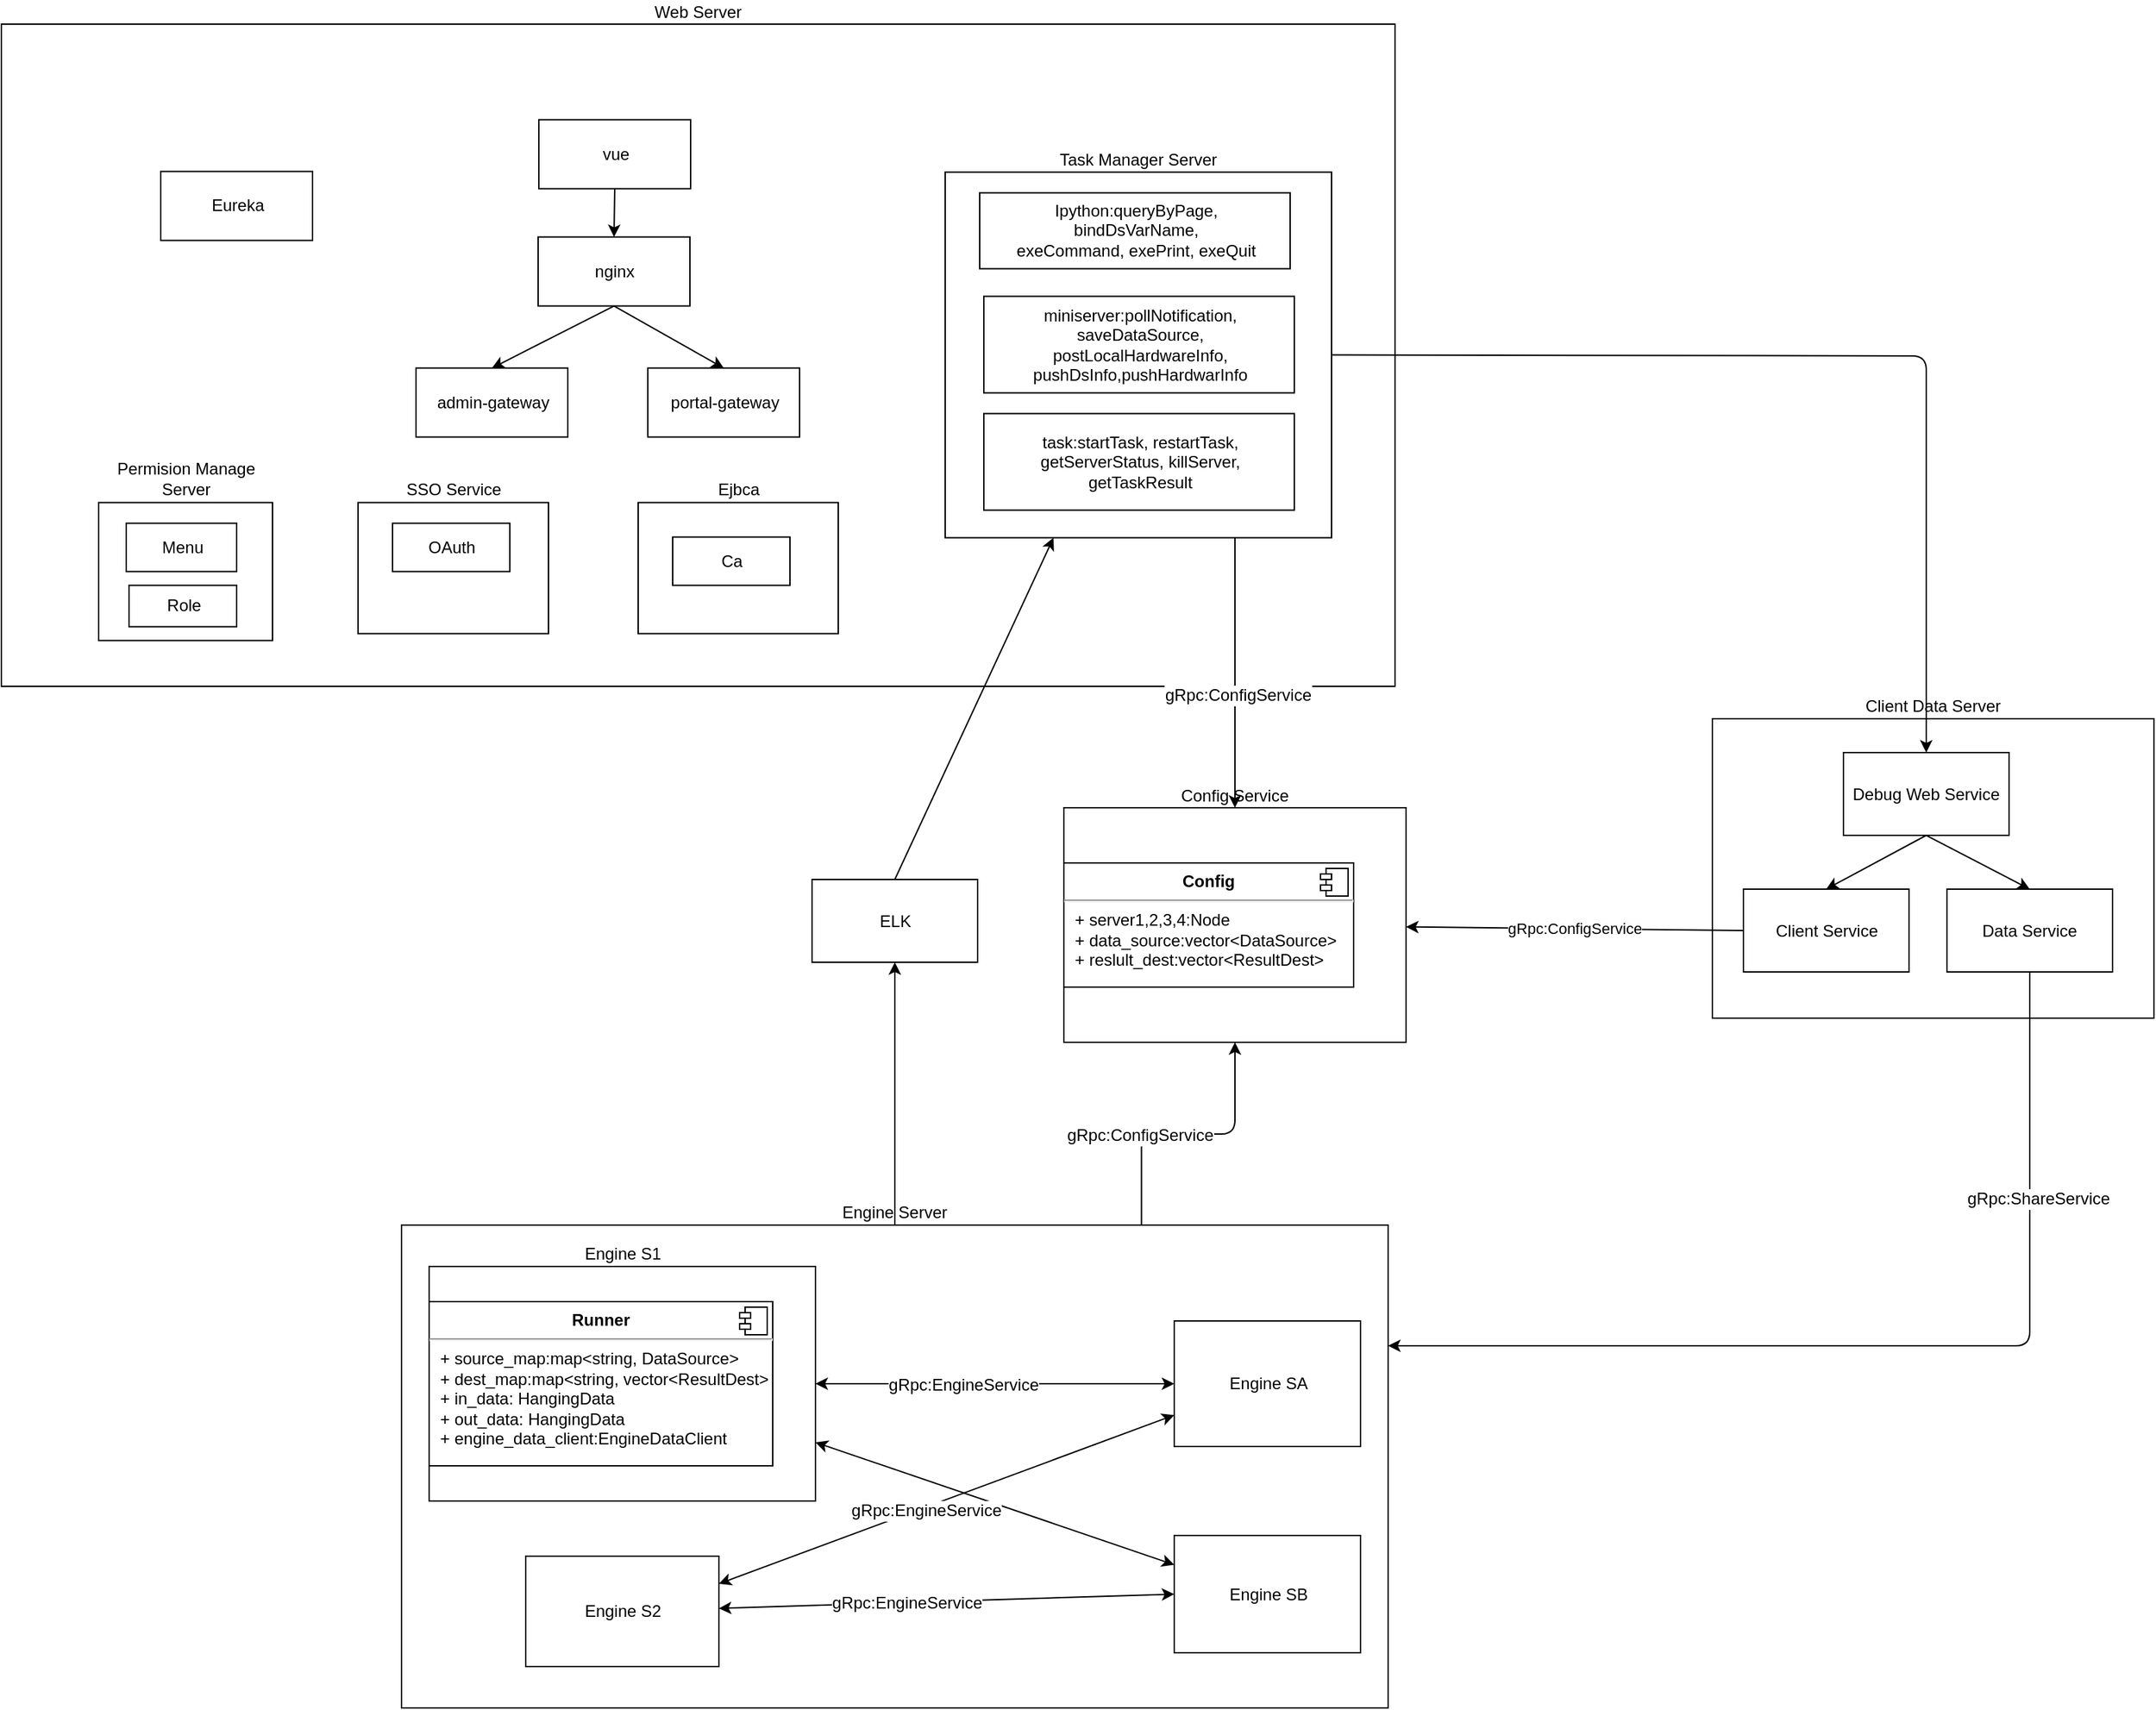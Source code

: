 <mxfile version="10.6.0" type="github"><diagram id="qjX3kxyQt8vl-2oXAutQ" name="Page-1"><mxGraphModel dx="1591" dy="1016" grid="1" gridSize="10" guides="1" tooltips="1" connect="1" arrows="1" fold="1" page="1" pageScale="1" pageWidth="827" pageHeight="1169" math="0" shadow="0"><root><mxCell id="0"/><mxCell id="1" parent="0"/><UserObject label="Web Server" treeRoot="1" id="pDZX20AE8ElxJlWNmtBF-116"><mxCell style="whiteSpace=wrap;html=1;align=center;treeFolding=1;container=1;recursiveResize=0;labelPosition=center;verticalLabelPosition=top;verticalAlign=bottom;" vertex="1" parent="1"><mxGeometry x="30" y="79.5" width="1010" height="480" as="geometry"/></mxCell></UserObject><UserObject label="Task Manager Server" treeRoot="1" id="pDZX20AE8ElxJlWNmtBF-45"><mxCell style="whiteSpace=wrap;html=1;align=center;treeFolding=1;container=1;recursiveResize=0;labelPosition=center;verticalLabelPosition=top;verticalAlign=bottom;" vertex="1" parent="pDZX20AE8ElxJlWNmtBF-116"><mxGeometry x="684" y="107.286" width="280" height="265" as="geometry"/></mxCell></UserObject><mxCell id="pDZX20AE8ElxJlWNmtBF-86" value="Ipython:queryByPage, &lt;br&gt;bindDsVarName,&lt;br&gt;exeCommand, exePrint, exeQuit&lt;br&gt;" style="html=1;" vertex="1" parent="pDZX20AE8ElxJlWNmtBF-45"><mxGeometry x="25" y="15" width="225" height="55" as="geometry"/></mxCell><mxCell id="pDZX20AE8ElxJlWNmtBF-92" value="miniserver:pollNotification,&lt;br&gt;saveDataSource, &lt;br&gt;postLocalHardwareInfo, &lt;br&gt;pushDsInfo,pushHardwarInfo&lt;br&gt;" style="html=1;" vertex="1" parent="pDZX20AE8ElxJlWNmtBF-45"><mxGeometry x="28" y="90" width="225" height="70" as="geometry"/></mxCell><mxCell id="pDZX20AE8ElxJlWNmtBF-93" value="task:startTask, restartTask, &lt;br&gt;getServerStatus, killServer, &lt;br&gt;getTaskResult&lt;br&gt;" style="html=1;" vertex="1" parent="pDZX20AE8ElxJlWNmtBF-45"><mxGeometry x="28" y="175" width="225" height="70" as="geometry"/></mxCell><UserObject label="Permision Manage Server" treeRoot="1" id="pDZX20AE8ElxJlWNmtBF-49"><mxCell style="whiteSpace=wrap;html=1;align=center;treeFolding=1;container=1;recursiveResize=0;labelPosition=center;verticalLabelPosition=top;verticalAlign=bottom;" vertex="1" parent="pDZX20AE8ElxJlWNmtBF-116"><mxGeometry x="70.5" y="346.786" width="126" height="100" as="geometry"/></mxCell></UserObject><mxCell id="pDZX20AE8ElxJlWNmtBF-85" value="Menu" style="html=1;" vertex="1" parent="pDZX20AE8ElxJlWNmtBF-49"><mxGeometry x="20" y="15" width="80" height="35" as="geometry"/></mxCell><mxCell id="pDZX20AE8ElxJlWNmtBF-97" value="Role" style="html=1;" vertex="1" parent="pDZX20AE8ElxJlWNmtBF-49"><mxGeometry x="22" y="60" width="78" height="30" as="geometry"/></mxCell><mxCell id="pDZX20AE8ElxJlWNmtBF-57" value="admin-gateway" style="html=1;" vertex="1" parent="pDZX20AE8ElxJlWNmtBF-116"><mxGeometry x="300.5" y="249.286" width="110" height="50" as="geometry"/></mxCell><mxCell id="pDZX20AE8ElxJlWNmtBF-58" value="portal-gateway" style="html=1;" vertex="1" parent="pDZX20AE8ElxJlWNmtBF-116"><mxGeometry x="468.5" y="249.286" width="110" height="50" as="geometry"/></mxCell><mxCell id="pDZX20AE8ElxJlWNmtBF-61" value="nginx&lt;br&gt;" style="html=1;" vertex="1" parent="pDZX20AE8ElxJlWNmtBF-116"><mxGeometry x="389" y="154.286" width="110" height="50" as="geometry"/></mxCell><mxCell id="pDZX20AE8ElxJlWNmtBF-62" value="Eureka&lt;br&gt;" style="html=1;" vertex="1" parent="pDZX20AE8ElxJlWNmtBF-116"><mxGeometry x="115.5" y="106.786" width="110" height="50" as="geometry"/></mxCell><mxCell id="pDZX20AE8ElxJlWNmtBF-73" value="vue&lt;br&gt;" style="html=1;" vertex="1" parent="pDZX20AE8ElxJlWNmtBF-116"><mxGeometry x="389.5" y="69.286" width="110" height="50" as="geometry"/></mxCell><mxCell id="pDZX20AE8ElxJlWNmtBF-81" value="" style="endArrow=classic;html=1;exitX=0.5;exitY=1;exitDx=0;exitDy=0;entryX=0.5;entryY=0;entryDx=0;entryDy=0;" edge="1" parent="pDZX20AE8ElxJlWNmtBF-116" source="pDZX20AE8ElxJlWNmtBF-61" target="pDZX20AE8ElxJlWNmtBF-57"><mxGeometry width="50" height="50" relative="1" as="geometry"><mxPoint x="440.5" y="336.786" as="sourcePoint"/><mxPoint x="490.5" y="286.786" as="targetPoint"/></mxGeometry></mxCell><UserObject label="SSO Service" treeRoot="1" id="pDZX20AE8ElxJlWNmtBF-88"><mxCell style="whiteSpace=wrap;html=1;align=center;treeFolding=1;container=1;recursiveResize=0;labelPosition=center;verticalLabelPosition=top;verticalAlign=bottom;" vertex="1" parent="pDZX20AE8ElxJlWNmtBF-116"><mxGeometry x="258.5" y="346.786" width="138" height="95" as="geometry"/></mxCell></UserObject><mxCell id="pDZX20AE8ElxJlWNmtBF-89" value="OAuth" style="html=1;" vertex="1" parent="pDZX20AE8ElxJlWNmtBF-88"><mxGeometry x="25" y="15" width="85" height="35" as="geometry"/></mxCell><UserObject label="Ejbca" treeRoot="1" id="pDZX20AE8ElxJlWNmtBF-90"><mxCell style="whiteSpace=wrap;html=1;align=center;treeFolding=1;container=1;recursiveResize=0;labelPosition=center;verticalLabelPosition=top;verticalAlign=bottom;" vertex="1" parent="pDZX20AE8ElxJlWNmtBF-116"><mxGeometry x="461.5" y="346.786" width="145" height="95" as="geometry"/></mxCell></UserObject><mxCell id="pDZX20AE8ElxJlWNmtBF-98" value="Ca" style="html=1;" vertex="1" parent="pDZX20AE8ElxJlWNmtBF-90"><mxGeometry x="25" y="25" width="85" height="35" as="geometry"/></mxCell><mxCell id="pDZX20AE8ElxJlWNmtBF-95" value="" style="endArrow=classic;html=1;exitX=0.5;exitY=1;exitDx=0;exitDy=0;entryX=0.5;entryY=0;entryDx=0;entryDy=0;" edge="1" parent="pDZX20AE8ElxJlWNmtBF-116" source="pDZX20AE8ElxJlWNmtBF-73" target="pDZX20AE8ElxJlWNmtBF-61"><mxGeometry width="50" height="50" relative="1" as="geometry"><mxPoint x="256.5" y="136.786" as="sourcePoint"/><mxPoint x="306.5" y="86.786" as="targetPoint"/></mxGeometry></mxCell><mxCell id="pDZX20AE8ElxJlWNmtBF-96" value="" style="endArrow=classic;html=1;exitX=0.5;exitY=1;exitDx=0;exitDy=0;entryX=0.5;entryY=0;entryDx=0;entryDy=0;" edge="1" parent="pDZX20AE8ElxJlWNmtBF-116" source="pDZX20AE8ElxJlWNmtBF-61" target="pDZX20AE8ElxJlWNmtBF-58"><mxGeometry width="50" height="50" relative="1" as="geometry"><mxPoint x="586.5" y="186.786" as="sourcePoint"/><mxPoint x="636.5" y="136.786" as="targetPoint"/></mxGeometry></mxCell><UserObject label="Engine Server" treeRoot="1" id="pDZX20AE8ElxJlWNmtBF-1"><mxCell style="whiteSpace=wrap;html=1;align=center;treeFolding=1;container=1;recursiveResize=0;labelPosition=center;verticalLabelPosition=top;verticalAlign=bottom;" vertex="1" parent="1"><mxGeometry x="320" y="950" width="715" height="350" as="geometry"/></mxCell></UserObject><mxCell id="pDZX20AE8ElxJlWNmtBF-5" value="Engine S1&lt;br&gt;" style="html=1;labelPosition=center;verticalLabelPosition=top;align=center;verticalAlign=bottom;" vertex="1" parent="pDZX20AE8ElxJlWNmtBF-1"><mxGeometry x="20" y="30" width="280" height="170" as="geometry"/></mxCell><mxCell id="pDZX20AE8ElxJlWNmtBF-19" value="Engine SA&lt;br&gt;" style="html=1;labelPosition=center;verticalLabelPosition=middle;align=center;verticalAlign=middle;" vertex="1" parent="pDZX20AE8ElxJlWNmtBF-1"><mxGeometry x="560" y="69.5" width="135" height="91" as="geometry"/></mxCell><mxCell id="pDZX20AE8ElxJlWNmtBF-34" value="" style="endArrow=classic;startArrow=classic;html=1;entryX=0;entryY=0.5;entryDx=0;entryDy=0;" edge="1" parent="pDZX20AE8ElxJlWNmtBF-1" source="pDZX20AE8ElxJlWNmtBF-5" target="pDZX20AE8ElxJlWNmtBF-19"><mxGeometry width="50" height="50" relative="1" as="geometry"><mxPoint x="280" y="140" as="sourcePoint"/><mxPoint x="330" y="90" as="targetPoint"/></mxGeometry></mxCell><mxCell id="pDZX20AE8ElxJlWNmtBF-35" value="gRpc:EngineService" style="text;html=1;resizable=0;points=[];align=center;verticalAlign=middle;labelBackgroundColor=#ffffff;" vertex="1" connectable="0" parent="pDZX20AE8ElxJlWNmtBF-34"><mxGeometry x="-0.179" y="-1" relative="1" as="geometry"><mxPoint as="offset"/></mxGeometry></mxCell><mxCell id="pDZX20AE8ElxJlWNmtBF-38" value="&lt;p style=&quot;margin: 0px ; margin-top: 6px ; text-align: center&quot;&gt;&lt;b&gt;Runner&lt;/b&gt;&lt;/p&gt;&lt;hr&gt;&lt;p style=&quot;margin: 0px ; margin-left: 8px&quot;&gt;+ source_map:map&amp;lt;string, DataSource&amp;gt;&lt;/p&gt;&lt;p style=&quot;margin: 0px ; margin-left: 8px&quot;&gt;+ dest_map:map&amp;lt;string, vector&amp;lt;ResultDest&amp;gt;&lt;/p&gt;&lt;p style=&quot;margin: 0px ; margin-left: 8px&quot;&gt;+ in_data: HangingData&lt;br&gt;+ out_data: HangingData&lt;/p&gt;&lt;p style=&quot;margin: 0px ; margin-left: 8px&quot;&gt;+ engine_data_client:&lt;span&gt;EngineDataClient&lt;/span&gt;&lt;/p&gt;" style="align=left;overflow=fill;html=1;" vertex="1" parent="pDZX20AE8ElxJlWNmtBF-1"><mxGeometry x="20" y="55.5" width="249" height="119" as="geometry"/></mxCell><mxCell id="pDZX20AE8ElxJlWNmtBF-39" value="" style="shape=component;jettyWidth=8;jettyHeight=4;" vertex="1" parent="pDZX20AE8ElxJlWNmtBF-38"><mxGeometry x="1" width="20" height="20" relative="1" as="geometry"><mxPoint x="-24" y="4" as="offset"/></mxGeometry></mxCell><mxCell id="pDZX20AE8ElxJlWNmtBF-24" value="Engine SB&lt;br&gt;" style="html=1;labelPosition=center;verticalLabelPosition=middle;align=center;verticalAlign=middle;" vertex="1" parent="pDZX20AE8ElxJlWNmtBF-1"><mxGeometry x="560" y="225" width="135" height="85" as="geometry"/></mxCell><mxCell id="pDZX20AE8ElxJlWNmtBF-31" value="" style="endArrow=classic;startArrow=classic;html=1;entryX=1;entryY=0.75;entryDx=0;entryDy=0;exitX=0;exitY=0.25;exitDx=0;exitDy=0;" edge="1" parent="pDZX20AE8ElxJlWNmtBF-1" source="pDZX20AE8ElxJlWNmtBF-24" target="pDZX20AE8ElxJlWNmtBF-5"><mxGeometry width="50" height="50" relative="1" as="geometry"><mxPoint x="315" y="270" as="sourcePoint"/><mxPoint x="365" y="220" as="targetPoint"/></mxGeometry></mxCell><mxCell id="pDZX20AE8ElxJlWNmtBF-23" value="Engine S2&lt;br&gt;" style="html=1;labelPosition=center;verticalLabelPosition=middle;align=center;verticalAlign=middle;" vertex="1" parent="pDZX20AE8ElxJlWNmtBF-1"><mxGeometry x="90" y="240" width="140" height="80" as="geometry"/></mxCell><mxCell id="pDZX20AE8ElxJlWNmtBF-32" value="" style="endArrow=classic;startArrow=classic;html=1;entryX=1;entryY=0.25;entryDx=0;entryDy=0;exitX=0;exitY=0.75;exitDx=0;exitDy=0;" edge="1" parent="pDZX20AE8ElxJlWNmtBF-1" source="pDZX20AE8ElxJlWNmtBF-19" target="pDZX20AE8ElxJlWNmtBF-23"><mxGeometry width="50" height="50" relative="1" as="geometry"><mxPoint x="365" y="273" as="sourcePoint"/><mxPoint x="175" y="177" as="targetPoint"/></mxGeometry></mxCell><mxCell id="pDZX20AE8ElxJlWNmtBF-33" value="gRpc:EngineService" style="text;html=1;resizable=0;points=[];align=center;verticalAlign=middle;labelBackgroundColor=#ffffff;" vertex="1" connectable="0" parent="pDZX20AE8ElxJlWNmtBF-32"><mxGeometry x="0.223" relative="1" as="geometry"><mxPoint x="21" y="-5.5" as="offset"/></mxGeometry></mxCell><mxCell id="pDZX20AE8ElxJlWNmtBF-36" value="" style="endArrow=classic;startArrow=classic;html=1;entryX=0;entryY=0.5;entryDx=0;entryDy=0;" edge="1" parent="pDZX20AE8ElxJlWNmtBF-1" source="pDZX20AE8ElxJlWNmtBF-23" target="pDZX20AE8ElxJlWNmtBF-24"><mxGeometry width="50" height="50" relative="1" as="geometry"><mxPoint x="235" y="340" as="sourcePoint"/><mxPoint x="285" y="290" as="targetPoint"/></mxGeometry></mxCell><mxCell id="pDZX20AE8ElxJlWNmtBF-37" value="gRpc:EngineService" style="text;html=1;resizable=0;points=[];align=center;verticalAlign=middle;labelBackgroundColor=#ffffff;" vertex="1" connectable="0" parent="pDZX20AE8ElxJlWNmtBF-36"><mxGeometry x="-0.179" relative="1" as="geometry"><mxPoint as="offset"/></mxGeometry></mxCell><UserObject label="Config Service" treeRoot="1" id="pDZX20AE8ElxJlWNmtBF-10"><mxCell style="whiteSpace=wrap;html=1;align=center;treeFolding=1;container=1;recursiveResize=0;labelPosition=center;verticalLabelPosition=top;verticalAlign=bottom;" vertex="1" parent="1"><mxGeometry x="800" y="647.5" width="248" height="170" as="geometry"/></mxCell></UserObject><mxCell id="pDZX20AE8ElxJlWNmtBF-43" value="&lt;p style=&quot;margin: 0px ; margin-top: 6px ; text-align: center&quot;&gt;&lt;b&gt;Config&lt;/b&gt;&lt;/p&gt;&lt;hr&gt;&lt;p style=&quot;margin: 0px ; margin-left: 8px&quot;&gt;+ server1,2,3,4:Node&lt;br&gt;+ data_source:vector&amp;lt;DataSource&amp;gt;&lt;/p&gt;&lt;p style=&quot;margin: 0px ; margin-left: 8px&quot;&gt;+ reslult_dest:vector&amp;lt;ResultDest&amp;gt;&lt;/p&gt;" style="align=left;overflow=fill;html=1;" vertex="1" parent="pDZX20AE8ElxJlWNmtBF-10"><mxGeometry y="40" width="210" height="90" as="geometry"/></mxCell><mxCell id="pDZX20AE8ElxJlWNmtBF-44" value="" style="shape=component;jettyWidth=8;jettyHeight=4;" vertex="1" parent="pDZX20AE8ElxJlWNmtBF-43"><mxGeometry x="1" width="20" height="20" relative="1" as="geometry"><mxPoint x="-24" y="4" as="offset"/></mxGeometry></mxCell><UserObject label="Client Data Server" treeRoot="1" id="pDZX20AE8ElxJlWNmtBF-11"><mxCell style="whiteSpace=wrap;html=1;align=center;treeFolding=1;container=1;recursiveResize=0;labelPosition=center;verticalLabelPosition=top;verticalAlign=bottom;" vertex="1" parent="1"><mxGeometry x="1270" y="583" width="320" height="217" as="geometry"/></mxCell></UserObject><UserObject label="Debug Web Service" treeRoot="1" id="pDZX20AE8ElxJlWNmtBF-63"><mxCell style="whiteSpace=wrap;html=1;align=center;treeFolding=1;container=1;recursiveResize=0;" vertex="1" parent="pDZX20AE8ElxJlWNmtBF-11"><mxGeometry x="95" y="24.5" width="120" height="60" as="geometry"/></mxCell></UserObject><UserObject label="Client Service" treeRoot="1" id="pDZX20AE8ElxJlWNmtBF-67"><mxCell style="whiteSpace=wrap;html=1;align=center;treeFolding=1;container=1;recursiveResize=0;labelPosition=center;verticalLabelPosition=middle;verticalAlign=middle;" vertex="1" parent="pDZX20AE8ElxJlWNmtBF-11"><mxGeometry x="22.5" y="123.5" width="120" height="60" as="geometry"/></mxCell></UserObject><mxCell id="pDZX20AE8ElxJlWNmtBF-84" value="" style="endArrow=classic;html=1;exitX=0.5;exitY=1;exitDx=0;exitDy=0;entryX=0.5;entryY=0;entryDx=0;entryDy=0;" edge="1" parent="pDZX20AE8ElxJlWNmtBF-11" source="pDZX20AE8ElxJlWNmtBF-63" target="pDZX20AE8ElxJlWNmtBF-67"><mxGeometry width="50" height="50" relative="1" as="geometry"><mxPoint x="425" y="190" as="sourcePoint"/><mxPoint x="475" y="140" as="targetPoint"/></mxGeometry></mxCell><UserObject label="Data Service" treeRoot="1" id="pDZX20AE8ElxJlWNmtBF-94"><mxCell style="whiteSpace=wrap;html=1;align=center;treeFolding=1;container=1;recursiveResize=0;labelPosition=center;verticalLabelPosition=middle;verticalAlign=middle;" vertex="1" parent="pDZX20AE8ElxJlWNmtBF-11"><mxGeometry x="170" y="123.5" width="120" height="60" as="geometry"/></mxCell></UserObject><mxCell id="pDZX20AE8ElxJlWNmtBF-83" value="" style="endArrow=classic;html=1;entryX=0.5;entryY=0;entryDx=0;entryDy=0;exitX=0.5;exitY=1;exitDx=0;exitDy=0;" edge="1" parent="pDZX20AE8ElxJlWNmtBF-11" source="pDZX20AE8ElxJlWNmtBF-63" target="pDZX20AE8ElxJlWNmtBF-94"><mxGeometry width="50" height="50" relative="1" as="geometry"><mxPoint x="117.5" y="80" as="sourcePoint"/><mxPoint x="97.5" y="45" as="targetPoint"/></mxGeometry></mxCell><UserObject label="ELK" treeRoot="1" id="pDZX20AE8ElxJlWNmtBF-76"><mxCell style="whiteSpace=wrap;html=1;align=center;treeFolding=1;container=1;recursiveResize=0;" vertex="1" parent="1"><mxGeometry x="617.5" y="699.5" width="120" height="60" as="geometry"/></mxCell></UserObject><mxCell id="pDZX20AE8ElxJlWNmtBF-78" value="" style="endArrow=classic;html=1;entryX=0.5;entryY=1;entryDx=0;entryDy=0;exitX=0.5;exitY=0;exitDx=0;exitDy=0;" edge="1" parent="1" source="pDZX20AE8ElxJlWNmtBF-1" target="pDZX20AE8ElxJlWNmtBF-76"><mxGeometry width="50" height="50" relative="1" as="geometry"><mxPoint x="740" y="670" as="sourcePoint"/><mxPoint x="790" y="620" as="targetPoint"/></mxGeometry></mxCell><mxCell id="pDZX20AE8ElxJlWNmtBF-80" value="" style="endArrow=classic;html=1;exitX=0.5;exitY=0;exitDx=0;exitDy=0;" edge="1" parent="1" source="pDZX20AE8ElxJlWNmtBF-76" target="pDZX20AE8ElxJlWNmtBF-45"><mxGeometry width="50" height="50" relative="1" as="geometry"><mxPoint x="1050" y="620" as="sourcePoint"/><mxPoint x="873" y="471" as="targetPoint"/></mxGeometry></mxCell><mxCell id="pDZX20AE8ElxJlWNmtBF-108" value="" style="edgeStyle=elbowEdgeStyle;elbow=horizontal;endArrow=classic;html=1;exitX=0.5;exitY=1;exitDx=0;exitDy=0;entryX=1;entryY=0.25;entryDx=0;entryDy=0;" edge="1" parent="1" source="pDZX20AE8ElxJlWNmtBF-94" target="pDZX20AE8ElxJlWNmtBF-1"><mxGeometry width="50" height="50" relative="1" as="geometry"><mxPoint x="1200" y="1020" as="sourcePoint"/><mxPoint x="1250" y="970" as="targetPoint"/><Array as="points"><mxPoint x="1500" y="880"/></Array></mxGeometry></mxCell><mxCell id="pDZX20AE8ElxJlWNmtBF-109" value="gRpc:ShareService" style="text;html=1;resizable=0;points=[];align=center;verticalAlign=middle;labelBackgroundColor=#ffffff;" vertex="1" connectable="0" parent="pDZX20AE8ElxJlWNmtBF-108"><mxGeometry x="-0.24" y="-1" relative="1" as="geometry"><mxPoint x="14" y="-106" as="offset"/></mxGeometry></mxCell><mxCell id="pDZX20AE8ElxJlWNmtBF-111" value="" style="edgeStyle=elbowEdgeStyle;elbow=vertical;endArrow=classic;html=1;exitX=1;exitY=0.5;exitDx=0;exitDy=0;entryX=0.5;entryY=0;entryDx=0;entryDy=0;" edge="1" parent="1" source="pDZX20AE8ElxJlWNmtBF-45" target="pDZX20AE8ElxJlWNmtBF-63"><mxGeometry width="50" height="50" relative="1" as="geometry"><mxPoint x="1220" y="480" as="sourcePoint"/><mxPoint x="1270" y="430" as="targetPoint"/><Array as="points"><mxPoint x="1170" y="320"/></Array></mxGeometry></mxCell><mxCell id="pDZX20AE8ElxJlWNmtBF-114" value="" style="edgeStyle=elbowEdgeStyle;elbow=vertical;endArrow=classic;html=1;entryX=0.5;entryY=1;entryDx=0;entryDy=0;exitX=0.75;exitY=0;exitDx=0;exitDy=0;" edge="1" parent="1" source="pDZX20AE8ElxJlWNmtBF-1" target="pDZX20AE8ElxJlWNmtBF-10"><mxGeometry width="50" height="50" relative="1" as="geometry"><mxPoint x="170" y="1000" as="sourcePoint"/><mxPoint x="220" y="950" as="targetPoint"/></mxGeometry></mxCell><mxCell id="pDZX20AE8ElxJlWNmtBF-115" value="&lt;span&gt;gRpc:ConfigService&lt;/span&gt;" style="text;html=1;resizable=0;points=[];align=center;verticalAlign=middle;labelBackgroundColor=#ffffff;" vertex="1" connectable="0" parent="pDZX20AE8ElxJlWNmtBF-114"><mxGeometry x="-0.282" y="13" relative="1" as="geometry"><mxPoint x="-7.5" y="13.5" as="offset"/></mxGeometry></mxCell><mxCell id="pDZX20AE8ElxJlWNmtBF-117" value="gRpc:ConfigService" style="endArrow=classic;html=1;exitX=0;exitY=0.5;exitDx=0;exitDy=0;" edge="1" parent="1" source="pDZX20AE8ElxJlWNmtBF-67" target="pDZX20AE8ElxJlWNmtBF-10"><mxGeometry width="50" height="50" relative="1" as="geometry"><mxPoint x="1190" y="940" as="sourcePoint"/><mxPoint x="1240" y="890" as="targetPoint"/></mxGeometry></mxCell><mxCell id="pDZX20AE8ElxJlWNmtBF-118" value="" style="endArrow=classic;html=1;exitX=0.75;exitY=1;exitDx=0;exitDy=0;" edge="1" parent="1" source="pDZX20AE8ElxJlWNmtBF-45" target="pDZX20AE8ElxJlWNmtBF-10"><mxGeometry width="50" height="50" relative="1" as="geometry"><mxPoint x="1130" y="600" as="sourcePoint"/><mxPoint x="1180" y="550" as="targetPoint"/></mxGeometry></mxCell><mxCell id="pDZX20AE8ElxJlWNmtBF-119" value="&lt;span&gt;gRpc:ConfigService&lt;/span&gt;" style="text;html=1;resizable=0;points=[];align=center;verticalAlign=middle;labelBackgroundColor=#ffffff;" vertex="1" connectable="0" parent="pDZX20AE8ElxJlWNmtBF-118"><mxGeometry x="0.166" y="2" relative="1" as="geometry"><mxPoint as="offset"/></mxGeometry></mxCell></root></mxGraphModel></diagram></mxfile>